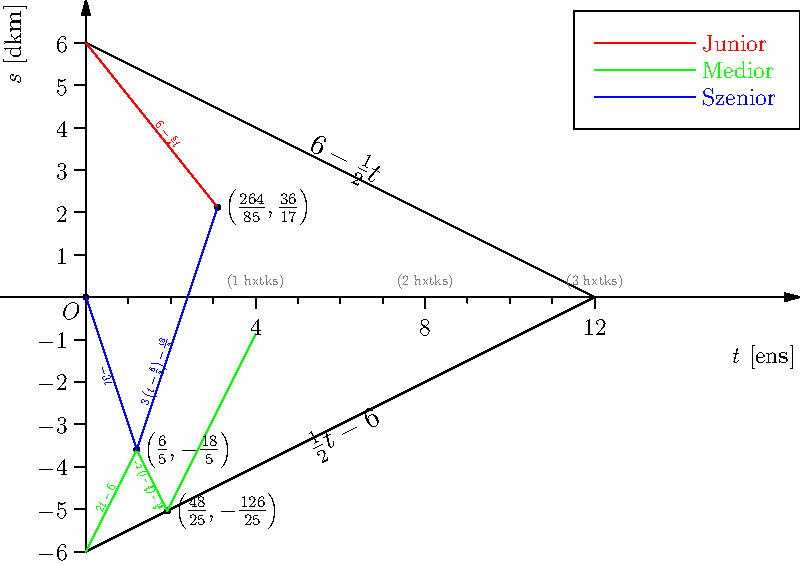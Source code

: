 import graph;
size(400);

dot("$O$", (0, 0), SW);

real mother(real t) {return  1/2 * t - 6;}
real father(real t) {return -1/2 * t + 6;}

real junior1(real t) {return -5/4 * t + 6;}
real medior1(real t) {return  2   * t - 6;}
real senior1(real t) {return -3   * t    ;}

dot("$\left(\frac{264}{85}, \frac{36}{17}\right)$", (264/85, 36/17));


dot("$\left(\frac65, -\frac{18}5\right)$", (6/5, -18/5));

real medior2(real t) {return  -2 * (t - 6/5) - 18/5;}
real senior2(real t) {return   3 * (t - 6/5) - 18/5;}

dot("$\left(\frac{48}{25}, -\frac{126}{25}\right)$", (48/25, -126/25));

real medior3(real t) {return 2 * (t - 48/25) - 126/25;}


draw(graph(mother, 0, 12));
draw(graph(father, 0, 12));

draw(graph(junior1, 0,  264/85), red  , "Junior");
draw(graph(medior1, 0,  6/5), green, "Medior");
draw(graph(senior1, 0,  6/5), blue , "Szenior");

draw(graph(medior2, 6/5, 48/25), green);
draw(graph(senior2, 6/5,  264/85), blue);

draw(graph(medior3, 48/25,  4), green);

// axes("ens","dkm");

// Axes.
xaxis( Label("$t$ [en\bf s]"), RightTicks(new real[]{4, 8, 12}, new real[]{1,2,3,5,6,7,9,10,11}), Arrow);
yaxis( Label("$s$ [dk\bf m]"), LeftTicks(new real[]{-6, -5, -4, -3, -2, -1, 1, 2, 3, 4, 5, 6}, new real[]{}), Arrow);

labelx(scale(0.6)*"(1 hxtk{\bf s})", ( 4, 0), N, gray);
labelx(scale(0.6)*"(2 hxtk{\bf s})", ( 8, 0), N, gray);
labelx(scale(0.6)*"(3 hxtk{\bf s})", (12, 0), N, gray);


label(rotate( atan(1/2)*180/pi)*shift((0,-5))*scale(1.2)*Label("$\frac12t-6$"), (6, mother(6)));
label(rotate(-atan(1/2)*180/pi)*shift((0,5))*scale(1.2)*Label("$6-\frac12t$"), (6, father(6)));
label(rotate(-atan(5/4)*180/pi)*shift((0,3))*scale(0.5)*Label("$6-\frac54t$"), (1.8, junior1(1.8)), red);
label(rotate( atan(2)*180/pi)*shift((0, 3))*scale(0.5)*Label("$2t-6$"), (0.6, medior1(0.6)), green);
label(rotate(-atan(2)*180/pi)*shift((0,-3))*scale(0.35)*Label("$-2\left(t-\frac65\right)-\frac{18}5$"), (1.58, medior2(1.58)), green);
label(rotate(-atan(3)*180/pi)*shift((0,-3))*scale(0.5)*Label("$-3t$"), (0.6, senior1(0.6)), blue);
label(rotate( atan(3)*180/pi)*shift((0,3))*scale(0.5)*Label("$3\left(t-\frac65\right)-\frac{18}5$"), (1.8, senior2(1.8)), blue);

add(legend(), point(NE));
